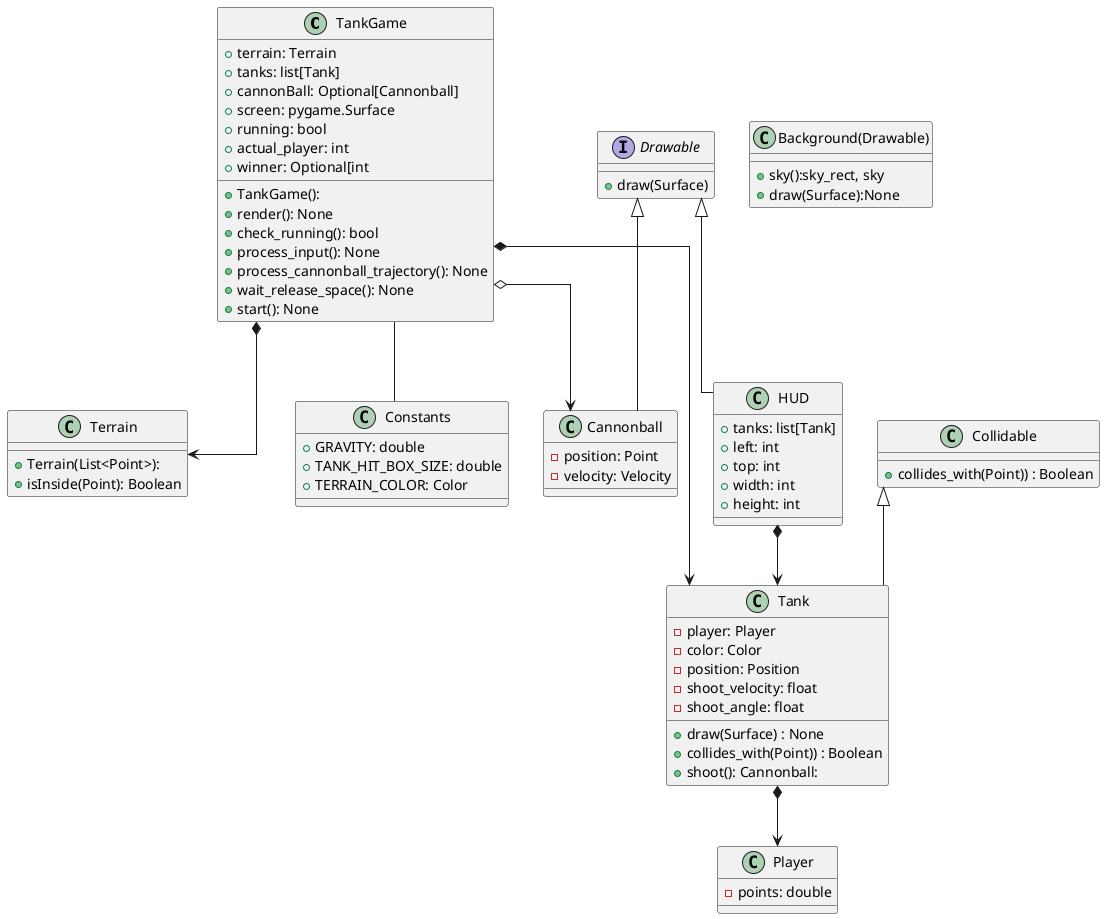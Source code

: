 @startuml

top to bottom direction
skinparam linetype ortho

' Fco
class TankGame {
    + terrain: Terrain
    + tanks: list[Tank]
    + cannonBall: Optional[Cannonball]
    + screen: pygame.Surface
    + running: bool
    + actual_player: int
    + winner: Optional[int

    + TankGame():
    + render(): None
    + check_running(): bool
    + process_input(): None
    + process_cannonball_trajectory(): None
    + wait_release_space(): None
    + start(): None
}

class Cannonball extends Drawable {
    - position: Point
    - velocity: Velocity
}

interface Drawable {
    + draw(Surface)
}
class HUD extends Drawable{
    + tanks: list[Tank]
    + left: int
    + top: int
    + width: int
    + height: int

}
class Collidable {
 +collides_with(Point)) : Boolean
}
class Terrain {
    + Terrain(List<Point>):
    + isInside(Point): Boolean
}
class Background(Drawable){

    + sky():sky_rect, sky
    + draw(Surface):None
}
class Tank extends Collidable  {
    - player: Player
    - color: Color
    - position: Position
    -shoot_velocity: float
    -shoot_angle: float

    +draw(Surface) : None
    +collides_with(Point)) : Boolean
    +shoot(): Cannonball:
}

class Player {
    - points: double
}

class Constants {
    + GRAVITY: double
    + TANK_HIT_BOX_SIZE: double
    + TERRAIN_COLOR: Color
}

TankGame -- Constants

TankGame *--> Tank
TankGame o--> Cannonball
TankGame *--> Terrain
Tank *--> Player
HUD *--> Tank

@enduml